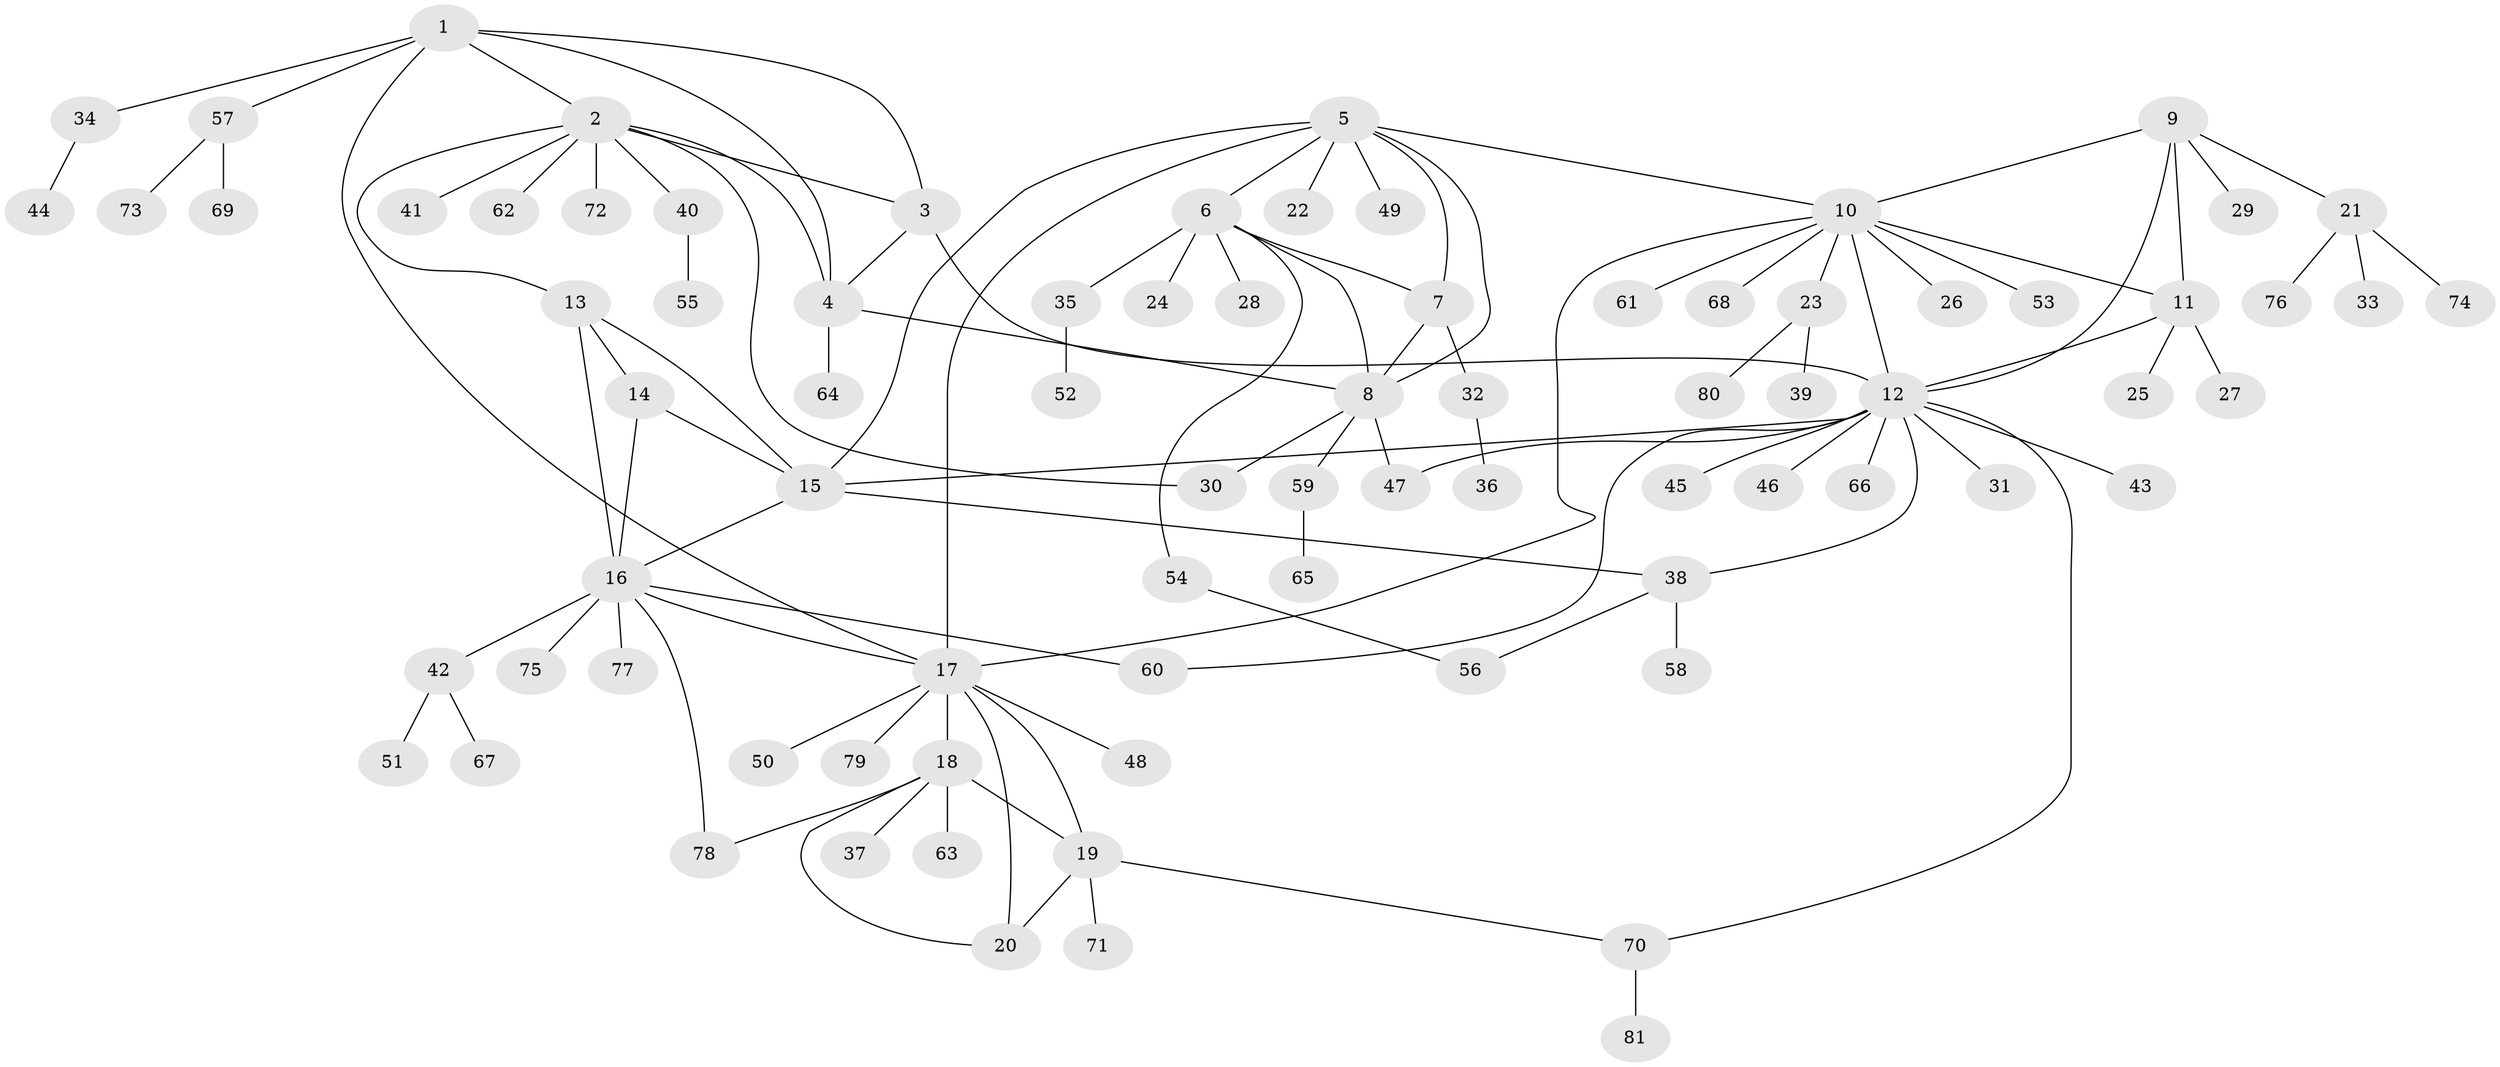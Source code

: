 // Generated by graph-tools (version 1.1) at 2025/54/03/09/25 04:54:51]
// undirected, 81 vertices, 108 edges
graph export_dot {
graph [start="1"]
  node [color=gray90,style=filled];
  1;
  2;
  3;
  4;
  5;
  6;
  7;
  8;
  9;
  10;
  11;
  12;
  13;
  14;
  15;
  16;
  17;
  18;
  19;
  20;
  21;
  22;
  23;
  24;
  25;
  26;
  27;
  28;
  29;
  30;
  31;
  32;
  33;
  34;
  35;
  36;
  37;
  38;
  39;
  40;
  41;
  42;
  43;
  44;
  45;
  46;
  47;
  48;
  49;
  50;
  51;
  52;
  53;
  54;
  55;
  56;
  57;
  58;
  59;
  60;
  61;
  62;
  63;
  64;
  65;
  66;
  67;
  68;
  69;
  70;
  71;
  72;
  73;
  74;
  75;
  76;
  77;
  78;
  79;
  80;
  81;
  1 -- 2;
  1 -- 3;
  1 -- 4;
  1 -- 17;
  1 -- 34;
  1 -- 57;
  2 -- 3;
  2 -- 4;
  2 -- 13;
  2 -- 30;
  2 -- 40;
  2 -- 41;
  2 -- 62;
  2 -- 72;
  3 -- 4;
  3 -- 12;
  4 -- 8;
  4 -- 64;
  5 -- 6;
  5 -- 7;
  5 -- 8;
  5 -- 10;
  5 -- 15;
  5 -- 17;
  5 -- 22;
  5 -- 49;
  6 -- 7;
  6 -- 8;
  6 -- 24;
  6 -- 28;
  6 -- 35;
  6 -- 54;
  7 -- 8;
  7 -- 32;
  8 -- 30;
  8 -- 47;
  8 -- 59;
  9 -- 10;
  9 -- 11;
  9 -- 12;
  9 -- 21;
  9 -- 29;
  10 -- 11;
  10 -- 12;
  10 -- 17;
  10 -- 23;
  10 -- 26;
  10 -- 53;
  10 -- 61;
  10 -- 68;
  11 -- 12;
  11 -- 25;
  11 -- 27;
  12 -- 15;
  12 -- 31;
  12 -- 38;
  12 -- 43;
  12 -- 45;
  12 -- 46;
  12 -- 47;
  12 -- 60;
  12 -- 66;
  12 -- 70;
  13 -- 14;
  13 -- 15;
  13 -- 16;
  14 -- 15;
  14 -- 16;
  15 -- 16;
  15 -- 38;
  16 -- 17;
  16 -- 42;
  16 -- 60;
  16 -- 75;
  16 -- 77;
  16 -- 78;
  17 -- 18;
  17 -- 19;
  17 -- 20;
  17 -- 48;
  17 -- 50;
  17 -- 79;
  18 -- 19;
  18 -- 20;
  18 -- 37;
  18 -- 63;
  18 -- 78;
  19 -- 20;
  19 -- 70;
  19 -- 71;
  21 -- 33;
  21 -- 74;
  21 -- 76;
  23 -- 39;
  23 -- 80;
  32 -- 36;
  34 -- 44;
  35 -- 52;
  38 -- 56;
  38 -- 58;
  40 -- 55;
  42 -- 51;
  42 -- 67;
  54 -- 56;
  57 -- 69;
  57 -- 73;
  59 -- 65;
  70 -- 81;
}

